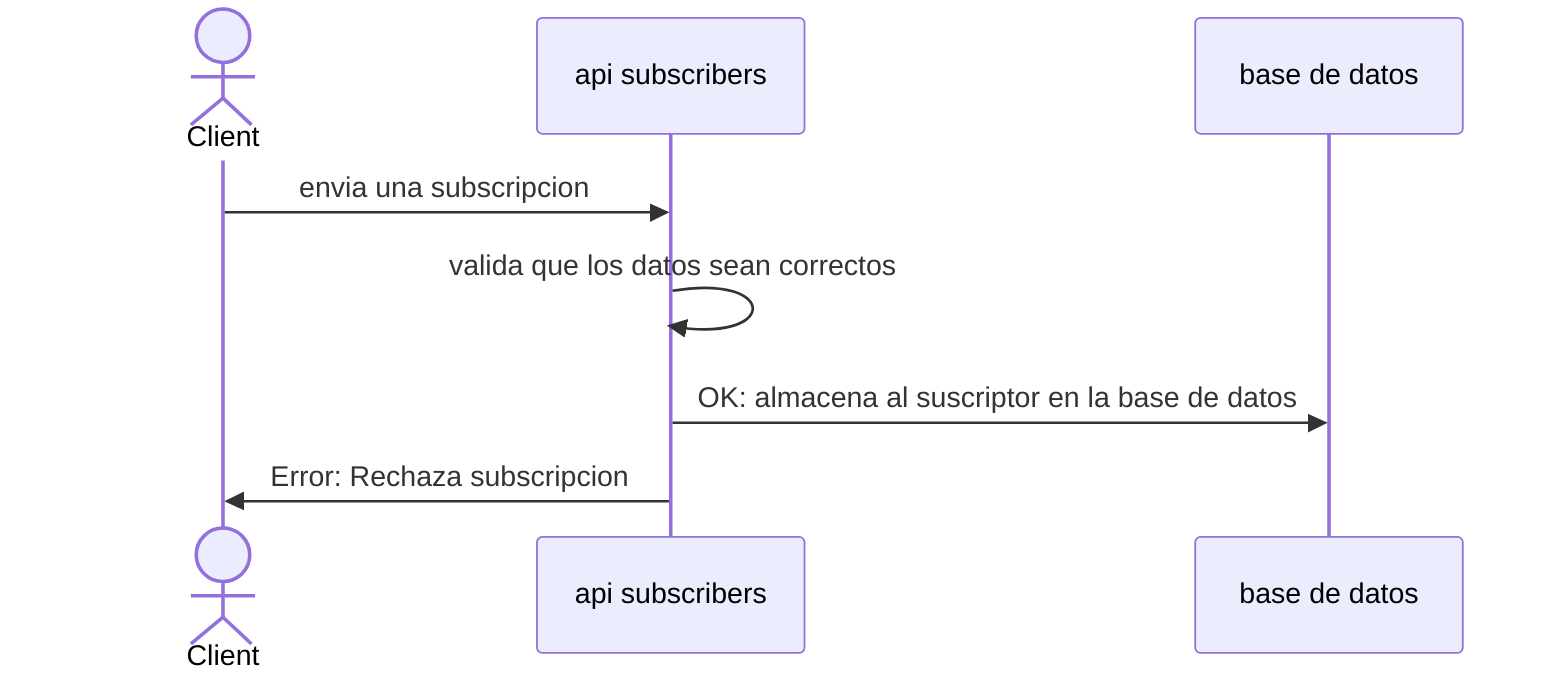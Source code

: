 sequenceDiagram
    Actor Client
    Client->>api subscribers: envia una subscripcion
    api subscribers ->> api subscribers: valida que los datos sean correctos
    api subscribers ->> base de datos: OK: almacena al suscriptor en la base de datos
    api subscribers ->> Client: Error: Rechaza subscripcion